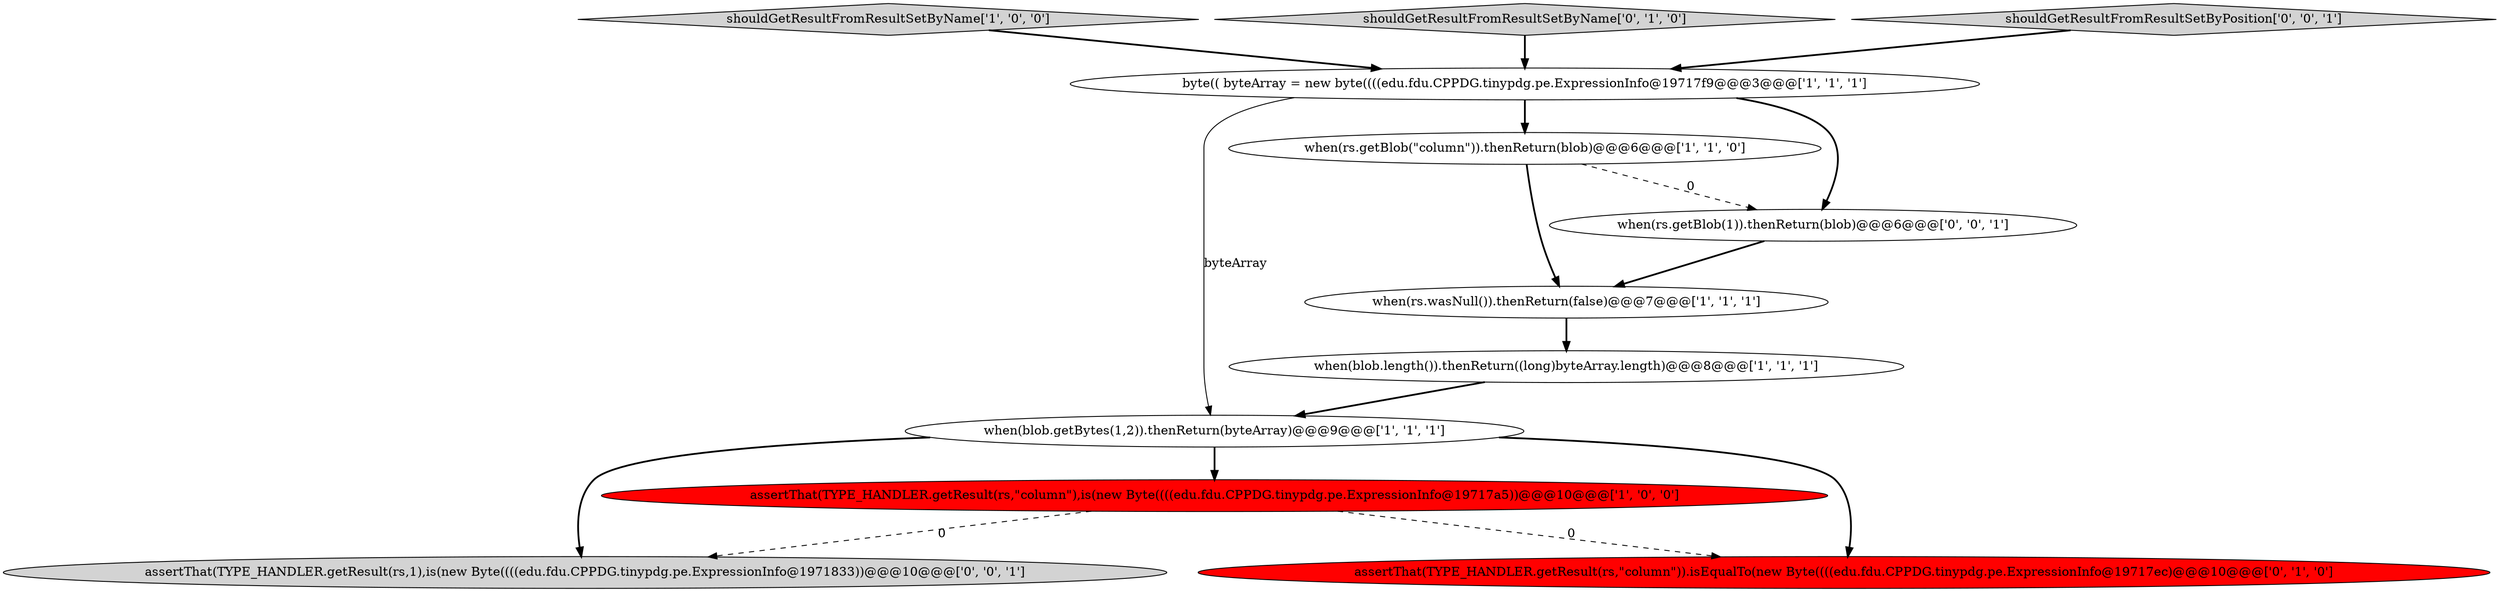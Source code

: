 digraph {
4 [style = filled, label = "when(blob.getBytes(1,2)).thenReturn(byteArray)@@@9@@@['1', '1', '1']", fillcolor = white, shape = ellipse image = "AAA0AAABBB1BBB"];
0 [style = filled, label = "shouldGetResultFromResultSetByName['1', '0', '0']", fillcolor = lightgray, shape = diamond image = "AAA0AAABBB1BBB"];
9 [style = filled, label = "assertThat(TYPE_HANDLER.getResult(rs,1),is(new Byte((((edu.fdu.CPPDG.tinypdg.pe.ExpressionInfo@1971833))@@@10@@@['0', '0', '1']", fillcolor = lightgray, shape = ellipse image = "AAA0AAABBB3BBB"];
6 [style = filled, label = "when(blob.length()).thenReturn((long)byteArray.length)@@@8@@@['1', '1', '1']", fillcolor = white, shape = ellipse image = "AAA0AAABBB1BBB"];
7 [style = filled, label = "shouldGetResultFromResultSetByName['0', '1', '0']", fillcolor = lightgray, shape = diamond image = "AAA0AAABBB2BBB"];
2 [style = filled, label = "assertThat(TYPE_HANDLER.getResult(rs,\"column\"),is(new Byte((((edu.fdu.CPPDG.tinypdg.pe.ExpressionInfo@19717a5))@@@10@@@['1', '0', '0']", fillcolor = red, shape = ellipse image = "AAA1AAABBB1BBB"];
1 [style = filled, label = "when(rs.getBlob(\"column\")).thenReturn(blob)@@@6@@@['1', '1', '0']", fillcolor = white, shape = ellipse image = "AAA0AAABBB1BBB"];
8 [style = filled, label = "assertThat(TYPE_HANDLER.getResult(rs,\"column\")).isEqualTo(new Byte((((edu.fdu.CPPDG.tinypdg.pe.ExpressionInfo@19717ec)@@@10@@@['0', '1', '0']", fillcolor = red, shape = ellipse image = "AAA1AAABBB2BBB"];
10 [style = filled, label = "shouldGetResultFromResultSetByPosition['0', '0', '1']", fillcolor = lightgray, shape = diamond image = "AAA0AAABBB3BBB"];
11 [style = filled, label = "when(rs.getBlob(1)).thenReturn(blob)@@@6@@@['0', '0', '1']", fillcolor = white, shape = ellipse image = "AAA0AAABBB3BBB"];
5 [style = filled, label = "byte(( byteArray = new byte((((edu.fdu.CPPDG.tinypdg.pe.ExpressionInfo@19717f9@@@3@@@['1', '1', '1']", fillcolor = white, shape = ellipse image = "AAA0AAABBB1BBB"];
3 [style = filled, label = "when(rs.wasNull()).thenReturn(false)@@@7@@@['1', '1', '1']", fillcolor = white, shape = ellipse image = "AAA0AAABBB1BBB"];
1->3 [style = bold, label=""];
4->9 [style = bold, label=""];
4->8 [style = bold, label=""];
6->4 [style = bold, label=""];
5->1 [style = bold, label=""];
3->6 [style = bold, label=""];
7->5 [style = bold, label=""];
5->11 [style = bold, label=""];
4->2 [style = bold, label=""];
10->5 [style = bold, label=""];
11->3 [style = bold, label=""];
2->9 [style = dashed, label="0"];
2->8 [style = dashed, label="0"];
1->11 [style = dashed, label="0"];
5->4 [style = solid, label="byteArray"];
0->5 [style = bold, label=""];
}
